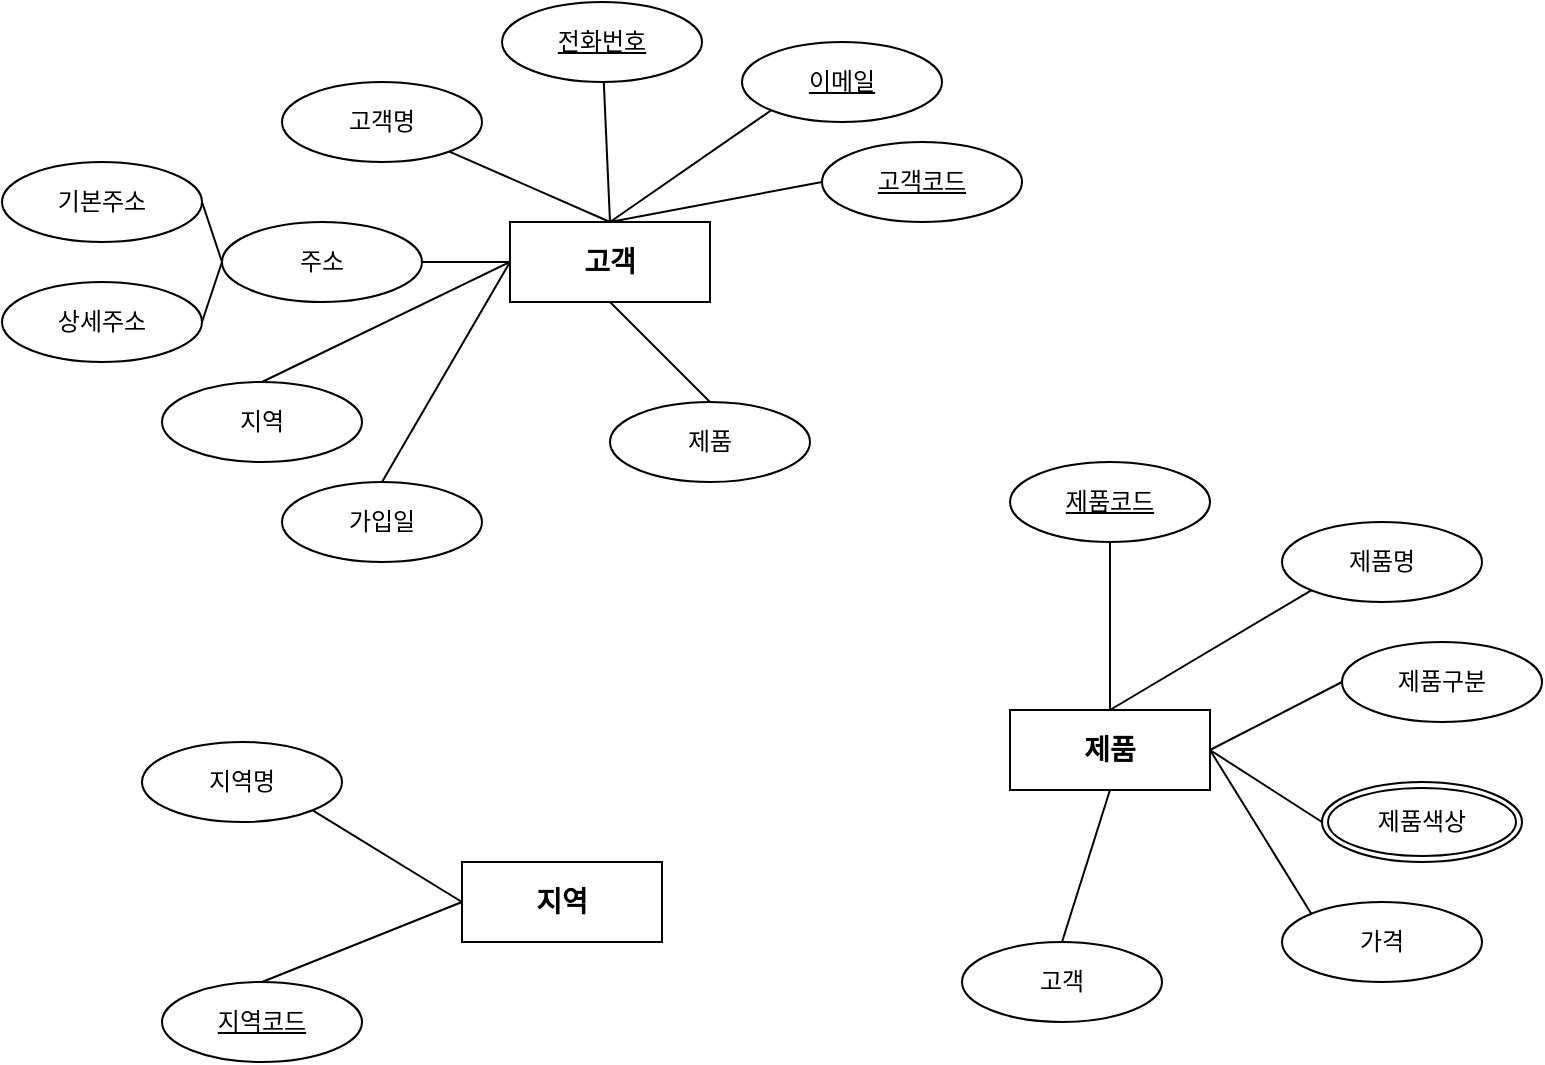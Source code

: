 <mxfile version="22.1.16" type="github">
  <diagram name="페이지-1" id="W0HY6kWPY_1lT_Q2Txw5">
    <mxGraphModel dx="1557" dy="923" grid="1" gridSize="10" guides="1" tooltips="1" connect="1" arrows="1" fold="1" page="1" pageScale="1" pageWidth="827" pageHeight="1169" math="0" shadow="0">
      <root>
        <mxCell id="0" />
        <mxCell id="1" parent="0" />
        <mxCell id="Z0NAfCsCloOLfnVxOBBv-1" value="&lt;b&gt;&lt;font style=&quot;font-size: 14px;&quot;&gt;고객&lt;/font&gt;&lt;/b&gt;" style="whiteSpace=wrap;html=1;align=center;" vertex="1" parent="1">
          <mxGeometry x="264" y="320" width="100" height="40" as="geometry" />
        </mxCell>
        <mxCell id="Z0NAfCsCloOLfnVxOBBv-2" value="상세주소" style="ellipse;whiteSpace=wrap;html=1;align=center;" vertex="1" parent="1">
          <mxGeometry x="10" y="350" width="100" height="40" as="geometry" />
        </mxCell>
        <mxCell id="Z0NAfCsCloOLfnVxOBBv-4" value="고객명" style="ellipse;whiteSpace=wrap;html=1;align=center;" vertex="1" parent="1">
          <mxGeometry x="150" y="250" width="100" height="40" as="geometry" />
        </mxCell>
        <mxCell id="Z0NAfCsCloOLfnVxOBBv-5" value="주소" style="ellipse;whiteSpace=wrap;html=1;align=center;" vertex="1" parent="1">
          <mxGeometry x="120" y="320" width="100" height="40" as="geometry" />
        </mxCell>
        <mxCell id="Z0NAfCsCloOLfnVxOBBv-6" value="기본주소" style="ellipse;whiteSpace=wrap;html=1;align=center;" vertex="1" parent="1">
          <mxGeometry x="10" y="290" width="100" height="40" as="geometry" />
        </mxCell>
        <mxCell id="Z0NAfCsCloOLfnVxOBBv-7" value="지역" style="ellipse;whiteSpace=wrap;html=1;align=center;" vertex="1" parent="1">
          <mxGeometry x="90" y="400" width="100" height="40" as="geometry" />
        </mxCell>
        <mxCell id="Z0NAfCsCloOLfnVxOBBv-8" value="지역명" style="ellipse;whiteSpace=wrap;html=1;align=center;" vertex="1" parent="1">
          <mxGeometry x="80" y="580" width="100" height="40" as="geometry" />
        </mxCell>
        <mxCell id="Z0NAfCsCloOLfnVxOBBv-9" value="제품명" style="ellipse;whiteSpace=wrap;html=1;align=center;" vertex="1" parent="1">
          <mxGeometry x="650" y="470" width="100" height="40" as="geometry" />
        </mxCell>
        <mxCell id="Z0NAfCsCloOLfnVxOBBv-10" value="제품구분" style="ellipse;whiteSpace=wrap;html=1;align=center;" vertex="1" parent="1">
          <mxGeometry x="680" y="530" width="100" height="40" as="geometry" />
        </mxCell>
        <mxCell id="Z0NAfCsCloOLfnVxOBBv-11" value="가격" style="ellipse;whiteSpace=wrap;html=1;align=center;" vertex="1" parent="1">
          <mxGeometry x="650" y="660" width="100" height="40" as="geometry" />
        </mxCell>
        <mxCell id="Z0NAfCsCloOLfnVxOBBv-12" value="가입일" style="ellipse;whiteSpace=wrap;html=1;align=center;" vertex="1" parent="1">
          <mxGeometry x="150" y="450" width="100" height="40" as="geometry" />
        </mxCell>
        <mxCell id="Z0NAfCsCloOLfnVxOBBv-13" value="제품" style="ellipse;whiteSpace=wrap;html=1;align=center;" vertex="1" parent="1">
          <mxGeometry x="314" y="410" width="100" height="40" as="geometry" />
        </mxCell>
        <mxCell id="Z0NAfCsCloOLfnVxOBBv-14" value="&lt;b&gt;&lt;font style=&quot;font-size: 14px;&quot;&gt;제품&lt;/font&gt;&lt;/b&gt;" style="whiteSpace=wrap;html=1;align=center;" vertex="1" parent="1">
          <mxGeometry x="514" y="564" width="100" height="40" as="geometry" />
        </mxCell>
        <mxCell id="Z0NAfCsCloOLfnVxOBBv-15" value="&lt;b&gt;&lt;font style=&quot;font-size: 14px;&quot;&gt;지역&lt;/font&gt;&lt;/b&gt;" style="whiteSpace=wrap;html=1;align=center;" vertex="1" parent="1">
          <mxGeometry x="240" y="640" width="100" height="40" as="geometry" />
        </mxCell>
        <mxCell id="Z0NAfCsCloOLfnVxOBBv-16" value="전화번호" style="ellipse;whiteSpace=wrap;html=1;align=center;fontStyle=4;" vertex="1" parent="1">
          <mxGeometry x="260" y="210" width="100" height="40" as="geometry" />
        </mxCell>
        <mxCell id="Z0NAfCsCloOLfnVxOBBv-17" value="이메일" style="ellipse;whiteSpace=wrap;html=1;align=center;fontStyle=4;" vertex="1" parent="1">
          <mxGeometry x="380" y="230" width="100" height="40" as="geometry" />
        </mxCell>
        <mxCell id="Z0NAfCsCloOLfnVxOBBv-18" value="고객코드" style="ellipse;whiteSpace=wrap;html=1;align=center;fontStyle=4;" vertex="1" parent="1">
          <mxGeometry x="420" y="280" width="100" height="40" as="geometry" />
        </mxCell>
        <mxCell id="Z0NAfCsCloOLfnVxOBBv-19" value="지역코드" style="ellipse;whiteSpace=wrap;html=1;align=center;fontStyle=4;" vertex="1" parent="1">
          <mxGeometry x="90" y="700" width="100" height="40" as="geometry" />
        </mxCell>
        <mxCell id="Z0NAfCsCloOLfnVxOBBv-20" value="제품코드" style="ellipse;whiteSpace=wrap;html=1;align=center;fontStyle=4;" vertex="1" parent="1">
          <mxGeometry x="514" y="440" width="100" height="40" as="geometry" />
        </mxCell>
        <mxCell id="Z0NAfCsCloOLfnVxOBBv-21" value="고객" style="ellipse;whiteSpace=wrap;html=1;align=center;" vertex="1" parent="1">
          <mxGeometry x="490" y="680" width="100" height="40" as="geometry" />
        </mxCell>
        <mxCell id="Z0NAfCsCloOLfnVxOBBv-22" value="제품색상" style="ellipse;shape=doubleEllipse;margin=3;whiteSpace=wrap;html=1;align=center;" vertex="1" parent="1">
          <mxGeometry x="670" y="600" width="100" height="40" as="geometry" />
        </mxCell>
        <mxCell id="Z0NAfCsCloOLfnVxOBBv-23" value="" style="endArrow=none;html=1;rounded=0;entryX=0.5;entryY=0;entryDx=0;entryDy=0;" edge="1" parent="1" source="Z0NAfCsCloOLfnVxOBBv-4" target="Z0NAfCsCloOLfnVxOBBv-1">
          <mxGeometry relative="1" as="geometry">
            <mxPoint x="210" y="288.46" as="sourcePoint" />
            <mxPoint x="370" y="288.46" as="targetPoint" />
          </mxGeometry>
        </mxCell>
        <mxCell id="Z0NAfCsCloOLfnVxOBBv-24" value="" style="endArrow=none;html=1;rounded=0;entryX=0.5;entryY=0;entryDx=0;entryDy=0;" edge="1" parent="1" source="Z0NAfCsCloOLfnVxOBBv-16" target="Z0NAfCsCloOLfnVxOBBv-1">
          <mxGeometry relative="1" as="geometry">
            <mxPoint x="300" y="510" as="sourcePoint" />
            <mxPoint x="390" y="150" as="targetPoint" />
          </mxGeometry>
        </mxCell>
        <mxCell id="Z0NAfCsCloOLfnVxOBBv-25" value="" style="endArrow=none;html=1;rounded=0;entryX=0.5;entryY=0;entryDx=0;entryDy=0;exitX=0;exitY=1;exitDx=0;exitDy=0;" edge="1" parent="1" source="Z0NAfCsCloOLfnVxOBBv-17" target="Z0NAfCsCloOLfnVxOBBv-1">
          <mxGeometry relative="1" as="geometry">
            <mxPoint x="370" y="640" as="sourcePoint" />
            <mxPoint x="530" y="640" as="targetPoint" />
          </mxGeometry>
        </mxCell>
        <mxCell id="Z0NAfCsCloOLfnVxOBBv-26" value="" style="endArrow=none;html=1;rounded=0;entryX=0.5;entryY=0;entryDx=0;entryDy=0;exitX=0;exitY=0.5;exitDx=0;exitDy=0;" edge="1" parent="1" source="Z0NAfCsCloOLfnVxOBBv-18" target="Z0NAfCsCloOLfnVxOBBv-1">
          <mxGeometry relative="1" as="geometry">
            <mxPoint x="380" y="650" as="sourcePoint" />
            <mxPoint x="540" y="650" as="targetPoint" />
          </mxGeometry>
        </mxCell>
        <mxCell id="Z0NAfCsCloOLfnVxOBBv-27" value="" style="endArrow=none;html=1;rounded=0;entryX=0.5;entryY=1;entryDx=0;entryDy=0;exitX=0.5;exitY=0;exitDx=0;exitDy=0;" edge="1" parent="1" source="Z0NAfCsCloOLfnVxOBBv-13" target="Z0NAfCsCloOLfnVxOBBv-1">
          <mxGeometry relative="1" as="geometry">
            <mxPoint x="390" y="660" as="sourcePoint" />
            <mxPoint x="550" y="660" as="targetPoint" />
          </mxGeometry>
        </mxCell>
        <mxCell id="Z0NAfCsCloOLfnVxOBBv-28" value="" style="endArrow=none;html=1;rounded=0;entryX=0;entryY=0.5;entryDx=0;entryDy=0;exitX=1;exitY=0.5;exitDx=0;exitDy=0;" edge="1" parent="1" source="Z0NAfCsCloOLfnVxOBBv-5" target="Z0NAfCsCloOLfnVxOBBv-1">
          <mxGeometry relative="1" as="geometry">
            <mxPoint x="400" y="670" as="sourcePoint" />
            <mxPoint x="560" y="670" as="targetPoint" />
          </mxGeometry>
        </mxCell>
        <mxCell id="Z0NAfCsCloOLfnVxOBBv-29" value="" style="endArrow=none;html=1;rounded=0;entryX=0;entryY=0.5;entryDx=0;entryDy=0;exitX=0.5;exitY=0;exitDx=0;exitDy=0;" edge="1" parent="1" source="Z0NAfCsCloOLfnVxOBBv-7" target="Z0NAfCsCloOLfnVxOBBv-1">
          <mxGeometry relative="1" as="geometry">
            <mxPoint x="410" y="680" as="sourcePoint" />
            <mxPoint x="570" y="680" as="targetPoint" />
          </mxGeometry>
        </mxCell>
        <mxCell id="Z0NAfCsCloOLfnVxOBBv-30" value="" style="endArrow=none;html=1;rounded=0;entryX=0;entryY=0.5;entryDx=0;entryDy=0;exitX=0.5;exitY=0;exitDx=0;exitDy=0;" edge="1" parent="1" source="Z0NAfCsCloOLfnVxOBBv-12" target="Z0NAfCsCloOLfnVxOBBv-1">
          <mxGeometry relative="1" as="geometry">
            <mxPoint x="420" y="690" as="sourcePoint" />
            <mxPoint x="580" y="690" as="targetPoint" />
          </mxGeometry>
        </mxCell>
        <mxCell id="Z0NAfCsCloOLfnVxOBBv-31" value="" style="endArrow=none;html=1;rounded=0;entryX=0;entryY=0.5;entryDx=0;entryDy=0;exitX=1;exitY=0.5;exitDx=0;exitDy=0;" edge="1" parent="1" source="Z0NAfCsCloOLfnVxOBBv-6" target="Z0NAfCsCloOLfnVxOBBv-5">
          <mxGeometry relative="1" as="geometry">
            <mxPoint x="430" y="700" as="sourcePoint" />
            <mxPoint x="590" y="700" as="targetPoint" />
          </mxGeometry>
        </mxCell>
        <mxCell id="Z0NAfCsCloOLfnVxOBBv-32" value="" style="endArrow=none;html=1;rounded=0;entryX=0;entryY=0.5;entryDx=0;entryDy=0;exitX=1;exitY=0.5;exitDx=0;exitDy=0;" edge="1" parent="1" source="Z0NAfCsCloOLfnVxOBBv-2" target="Z0NAfCsCloOLfnVxOBBv-5">
          <mxGeometry relative="1" as="geometry">
            <mxPoint x="440" y="710" as="sourcePoint" />
            <mxPoint x="600" y="710" as="targetPoint" />
          </mxGeometry>
        </mxCell>
        <mxCell id="Z0NAfCsCloOLfnVxOBBv-33" value="" style="endArrow=none;html=1;rounded=0;entryX=0;entryY=0.5;entryDx=0;entryDy=0;exitX=1;exitY=1;exitDx=0;exitDy=0;" edge="1" parent="1" source="Z0NAfCsCloOLfnVxOBBv-8" target="Z0NAfCsCloOLfnVxOBBv-15">
          <mxGeometry relative="1" as="geometry">
            <mxPoint x="450" y="720" as="sourcePoint" />
            <mxPoint x="610" y="720" as="targetPoint" />
          </mxGeometry>
        </mxCell>
        <mxCell id="Z0NAfCsCloOLfnVxOBBv-34" value="" style="endArrow=none;html=1;rounded=0;entryX=0;entryY=0.5;entryDx=0;entryDy=0;exitX=0.5;exitY=0;exitDx=0;exitDy=0;" edge="1" parent="1" source="Z0NAfCsCloOLfnVxOBBv-19" target="Z0NAfCsCloOLfnVxOBBv-15">
          <mxGeometry relative="1" as="geometry">
            <mxPoint x="460" y="730" as="sourcePoint" />
            <mxPoint x="620" y="730" as="targetPoint" />
          </mxGeometry>
        </mxCell>
        <mxCell id="Z0NAfCsCloOLfnVxOBBv-35" value="" style="endArrow=none;html=1;rounded=0;entryX=0.5;entryY=1;entryDx=0;entryDy=0;exitX=0.5;exitY=0;exitDx=0;exitDy=0;" edge="1" parent="1" source="Z0NAfCsCloOLfnVxOBBv-21" target="Z0NAfCsCloOLfnVxOBBv-14">
          <mxGeometry relative="1" as="geometry">
            <mxPoint x="470" y="740" as="sourcePoint" />
            <mxPoint x="630" y="740" as="targetPoint" />
          </mxGeometry>
        </mxCell>
        <mxCell id="Z0NAfCsCloOLfnVxOBBv-36" value="" style="endArrow=none;html=1;rounded=0;entryX=1;entryY=0.5;entryDx=0;entryDy=0;exitX=0;exitY=0;exitDx=0;exitDy=0;" edge="1" parent="1" source="Z0NAfCsCloOLfnVxOBBv-11" target="Z0NAfCsCloOLfnVxOBBv-14">
          <mxGeometry relative="1" as="geometry">
            <mxPoint x="480" y="750" as="sourcePoint" />
            <mxPoint x="640" y="750" as="targetPoint" />
          </mxGeometry>
        </mxCell>
        <mxCell id="Z0NAfCsCloOLfnVxOBBv-37" value="" style="endArrow=none;html=1;rounded=0;entryX=1;entryY=0.5;entryDx=0;entryDy=0;exitX=0;exitY=0.5;exitDx=0;exitDy=0;" edge="1" parent="1" source="Z0NAfCsCloOLfnVxOBBv-22" target="Z0NAfCsCloOLfnVxOBBv-14">
          <mxGeometry relative="1" as="geometry">
            <mxPoint x="490" y="760" as="sourcePoint" />
            <mxPoint x="650" y="760" as="targetPoint" />
          </mxGeometry>
        </mxCell>
        <mxCell id="Z0NAfCsCloOLfnVxOBBv-38" value="" style="endArrow=none;html=1;rounded=0;entryX=1;entryY=0.5;entryDx=0;entryDy=0;exitX=0;exitY=0.5;exitDx=0;exitDy=0;" edge="1" parent="1" source="Z0NAfCsCloOLfnVxOBBv-10" target="Z0NAfCsCloOLfnVxOBBv-14">
          <mxGeometry relative="1" as="geometry">
            <mxPoint x="500" y="770" as="sourcePoint" />
            <mxPoint x="660" y="770" as="targetPoint" />
          </mxGeometry>
        </mxCell>
        <mxCell id="Z0NAfCsCloOLfnVxOBBv-39" value="" style="endArrow=none;html=1;rounded=0;entryX=0.5;entryY=0;entryDx=0;entryDy=0;exitX=0;exitY=1;exitDx=0;exitDy=0;" edge="1" parent="1" source="Z0NAfCsCloOLfnVxOBBv-9" target="Z0NAfCsCloOLfnVxOBBv-14">
          <mxGeometry relative="1" as="geometry">
            <mxPoint x="510" y="780" as="sourcePoint" />
            <mxPoint x="670" y="780" as="targetPoint" />
          </mxGeometry>
        </mxCell>
        <mxCell id="Z0NAfCsCloOLfnVxOBBv-41" value="" style="endArrow=none;html=1;rounded=0;entryX=0.5;entryY=0;entryDx=0;entryDy=0;exitX=0.5;exitY=1;exitDx=0;exitDy=0;" edge="1" parent="1" source="Z0NAfCsCloOLfnVxOBBv-20" target="Z0NAfCsCloOLfnVxOBBv-14">
          <mxGeometry relative="1" as="geometry">
            <mxPoint x="530" y="800" as="sourcePoint" />
            <mxPoint x="690" y="800" as="targetPoint" />
          </mxGeometry>
        </mxCell>
      </root>
    </mxGraphModel>
  </diagram>
</mxfile>
